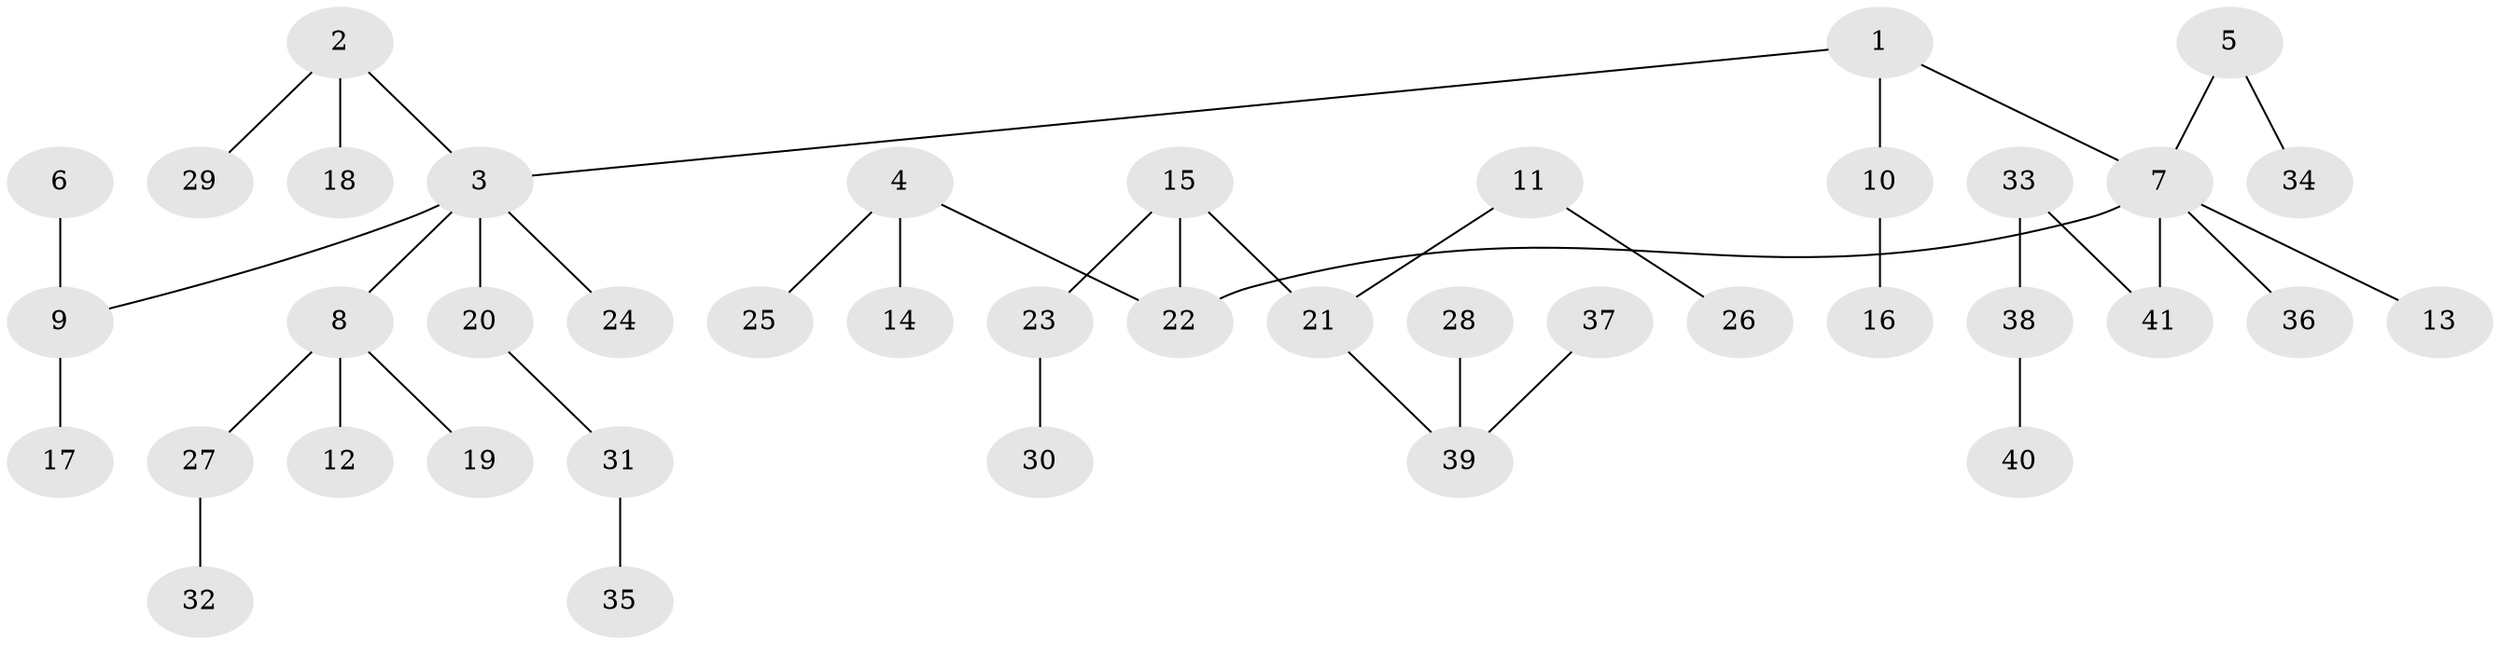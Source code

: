 // original degree distribution, {5: 0.012345679012345678, 6: 0.037037037037037035, 3: 0.09876543209876543, 2: 0.32098765432098764, 4: 0.07407407407407407, 1: 0.4567901234567901}
// Generated by graph-tools (version 1.1) at 2025/02/03/09/25 03:02:21]
// undirected, 41 vertices, 40 edges
graph export_dot {
graph [start="1"]
  node [color=gray90,style=filled];
  1;
  2;
  3;
  4;
  5;
  6;
  7;
  8;
  9;
  10;
  11;
  12;
  13;
  14;
  15;
  16;
  17;
  18;
  19;
  20;
  21;
  22;
  23;
  24;
  25;
  26;
  27;
  28;
  29;
  30;
  31;
  32;
  33;
  34;
  35;
  36;
  37;
  38;
  39;
  40;
  41;
  1 -- 3 [weight=1.0];
  1 -- 7 [weight=1.0];
  1 -- 10 [weight=1.0];
  2 -- 3 [weight=1.0];
  2 -- 18 [weight=1.0];
  2 -- 29 [weight=1.0];
  3 -- 8 [weight=1.0];
  3 -- 9 [weight=1.0];
  3 -- 20 [weight=1.0];
  3 -- 24 [weight=1.0];
  4 -- 14 [weight=1.0];
  4 -- 22 [weight=1.0];
  4 -- 25 [weight=1.0];
  5 -- 7 [weight=1.0];
  5 -- 34 [weight=1.0];
  6 -- 9 [weight=1.0];
  7 -- 13 [weight=1.0];
  7 -- 22 [weight=1.0];
  7 -- 36 [weight=1.0];
  7 -- 41 [weight=1.0];
  8 -- 12 [weight=1.0];
  8 -- 19 [weight=1.0];
  8 -- 27 [weight=1.0];
  9 -- 17 [weight=1.0];
  10 -- 16 [weight=1.0];
  11 -- 21 [weight=1.0];
  11 -- 26 [weight=1.0];
  15 -- 21 [weight=1.0];
  15 -- 22 [weight=1.0];
  15 -- 23 [weight=1.0];
  20 -- 31 [weight=1.0];
  21 -- 39 [weight=1.0];
  23 -- 30 [weight=1.0];
  27 -- 32 [weight=1.0];
  28 -- 39 [weight=1.0];
  31 -- 35 [weight=1.0];
  33 -- 38 [weight=1.0];
  33 -- 41 [weight=1.0];
  37 -- 39 [weight=1.0];
  38 -- 40 [weight=1.0];
}
